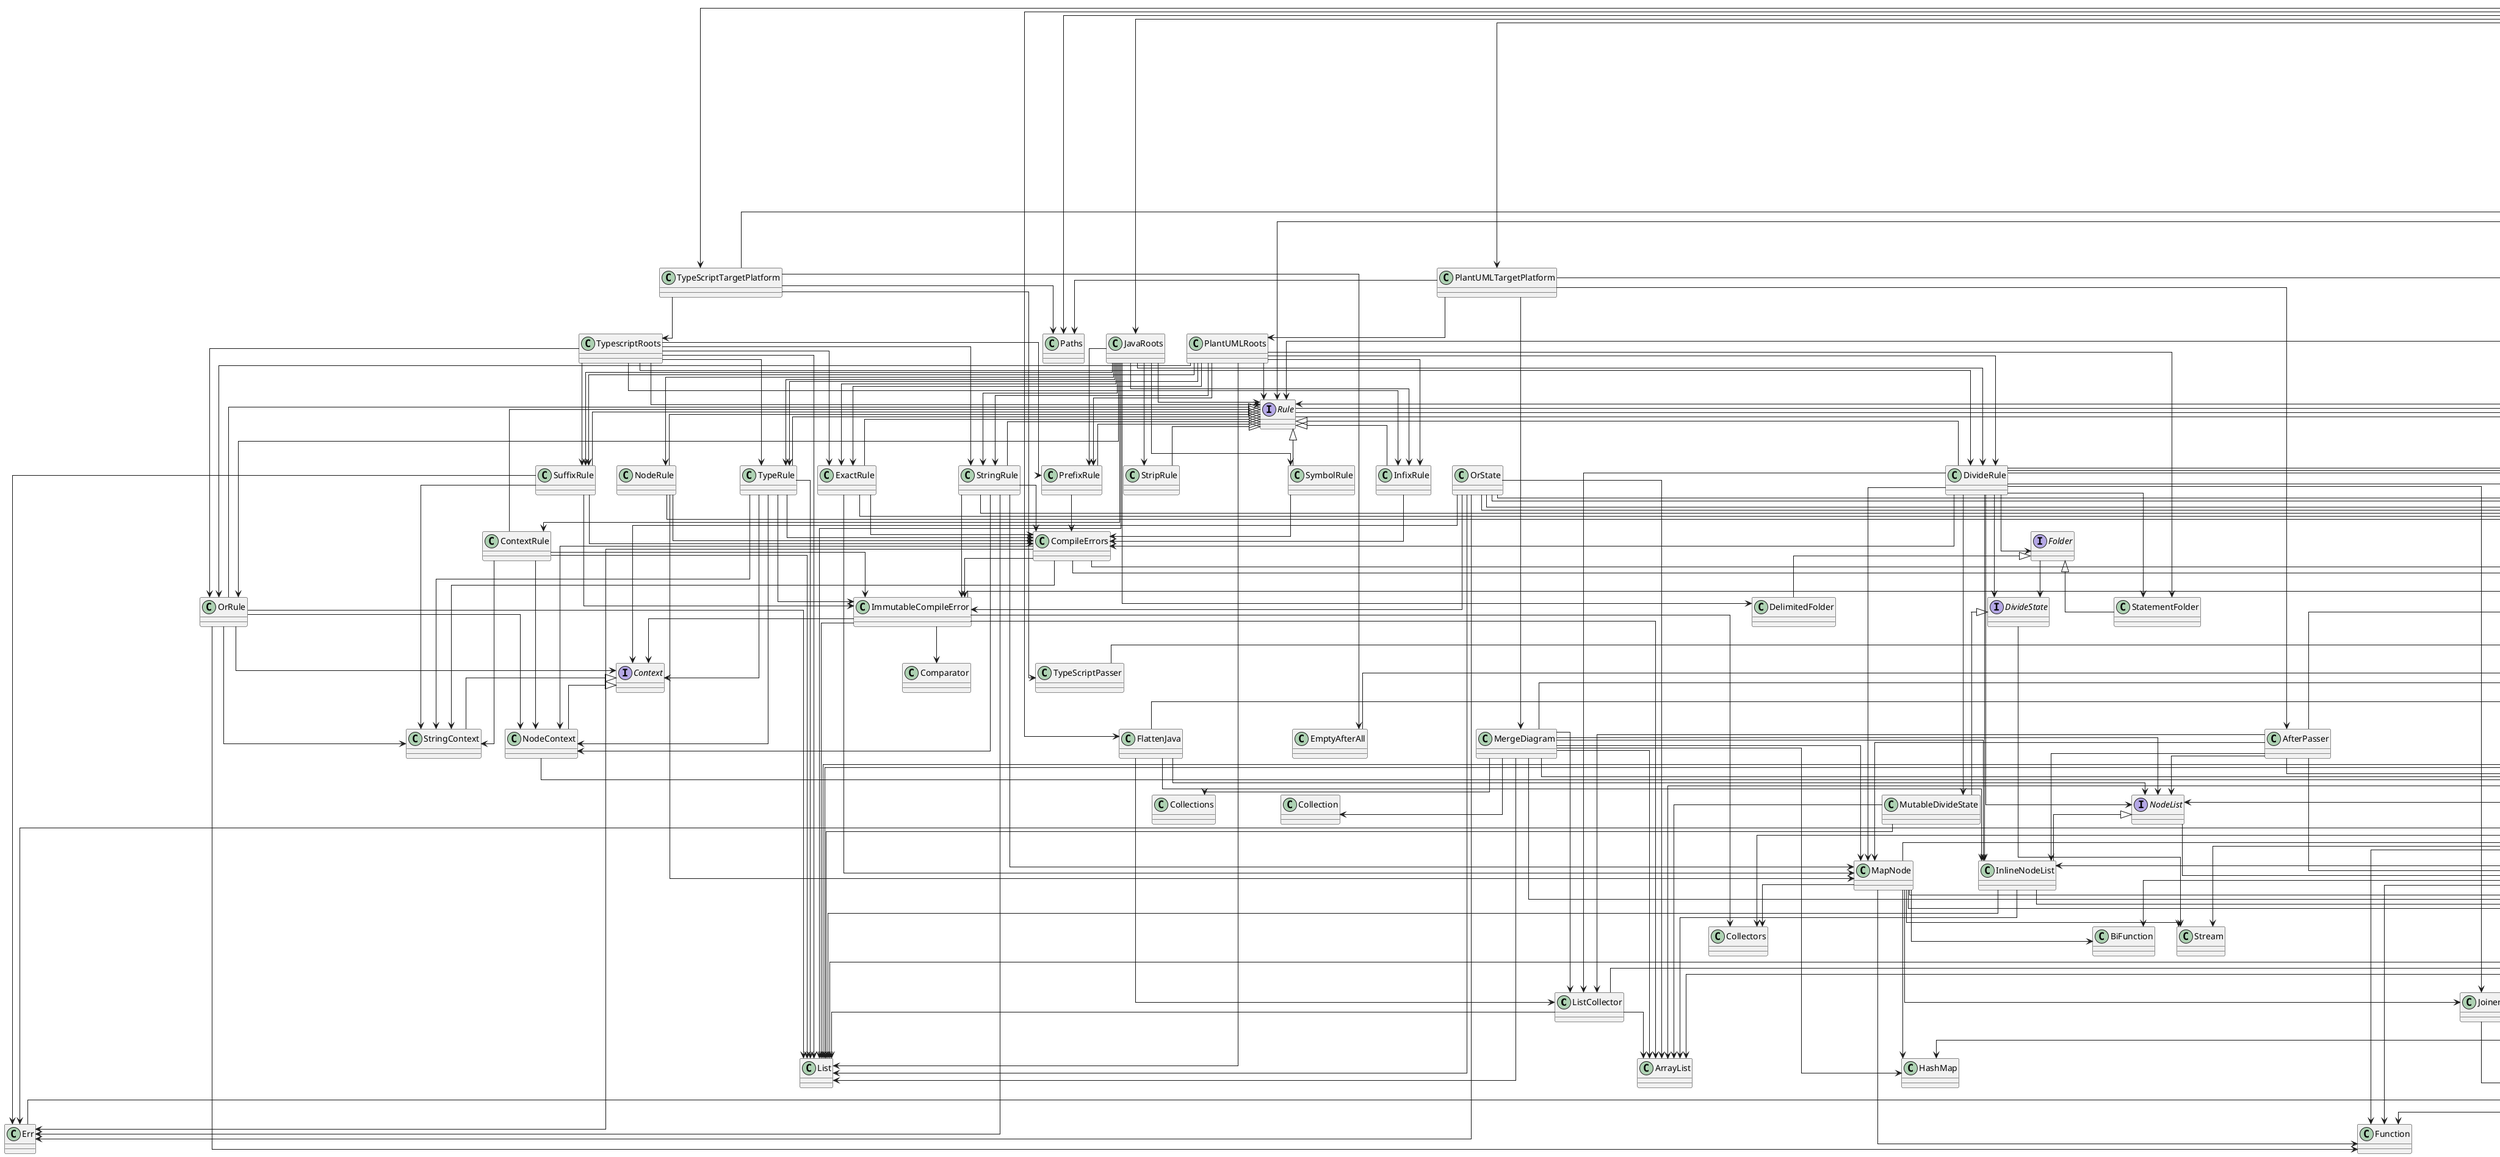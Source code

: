 @startuml
skinparam linetype ortho
class ListCollector
Collector <|-- ListCollector
class RangeHead
Head <|-- RangeHead
interface Source
class TypeScriptTargetPlatform
TargetPlatform <|-- TypeScriptTargetPlatform
interface Roots
interface Targets
class FlatMapHead
Head <|-- FlatMapHead
class SymbolRule
Rule <|-- SymbolRule
interface TargetPlatform
class JavaRoots
class Joiner
Collector <|-- Joiner
class FlattenJava
Passer <|-- FlattenJava
class StringRule
Rule <|-- StringRule
class ThrowableError
Error <|-- ThrowableError
class Tuple2
class ApplicationError
Error <|-- ApplicationError
class StagedCompiler
Compiler <|-- StagedCompiler
interface Head
class StatementFolder
Folder <|-- StatementFolder
class CompileErrors
interface Generator
Stage <|-- Generator
interface Compiler
class NodeContext
Context <|-- NodeContext
class TypescriptRoots
class ImmutableCompileError
CompileError <|-- ImmutableCompileError
class EmptyHead
Head <|-- EmptyHead
interface NodeList
interface Stage
class MapCollector
Collector <|-- MapCollector
interface Folder
class PathSources
Sources <|-- PathSources
class ResultCollector
Collector <|-- ResultCollector
interface DivideState
class PlantUMLTargetPlatform
TargetPlatform <|-- PlantUMLTargetPlatform
class MapRoots
Roots <|-- MapRoots
interface CompileError
Error <|-- CompileError
class RuleGenerator
Generator <|-- RuleGenerator
interface Passer
class InfixRule
Rule <|-- InfixRule
class PrefixRule
Rule <|-- PrefixRule
class RuleLexer
Lexer <|-- RuleLexer
class EmptyAfterAll
AfterAll <|-- EmptyAfterAll
class CompileApplication
Application <|-- CompileApplication
class ExactRule
Rule <|-- ExactRule
class PathSource
Source <|-- PathSource
class PlantUMLRoots
interface Collector
class StringContext
Context <|-- StringContext
class TypeRule
Rule <|-- TypeRule
class InlineNodeList
NodeList <|-- InlineNodeList
class OrState
interface Node
class OrRule
Rule <|-- OrRule
interface ParseState
interface Iter
class NodeRule
Rule <|-- NodeRule
class Iters
interface Rule
class DelimitedFolder
Folder <|-- DelimitedFolder
class PathTargets
Targets <|-- PathTargets
class Location
class SingleHead
Head <|-- SingleHead
interface Context
class StripRule
Rule <|-- StripRule
class MergeDiagram
AfterAll <|-- MergeDiagram
interface Error
class Ok
Result <|-- Ok
interface Sources
interface Parser
Stage <|-- Parser
interface Application
class ImmutableParseState
ParseState <|-- ImmutableParseState
interface Lexer
Stage <|-- Lexer
class DivideRule
Rule <|-- DivideRule
class TreeParser
Parser <|-- TreeParser
class Err
Result <|-- Err
class SuffixRule
Rule <|-- SuffixRule
class AfterPasser
Passer <|-- AfterPasser
class TypeScriptPasser
Passer <|-- TypeScriptPasser
interface Result
interface AfterAll
class Main
class SafeFiles
class HeadedIter
Iter <|-- HeadedIter
class MutableDivideState
DivideState <|-- MutableDivideState
class MapNode
Node <|-- MapNode
class ContextRule
Rule <|-- ContextRule
Iters --> Tuple2
Iters --> EmptyHead
Iters --> HeadedIter
Iters --> RangeHead
Iters --> SingleHead
Iters --> ArrayList
Iters --> List
Iters --> Map
Iters --> Optional
MergeDiagram --> Tuple2
MergeDiagram --> ListCollector
MergeDiagram --> Iters
MergeDiagram --> InlineNodeList
MergeDiagram --> MapNode
MergeDiagram --> NodeList
MergeDiagram --> ArrayList
MergeDiagram --> Collection
MergeDiagram --> Collections
MergeDiagram --> HashMap
MergeDiagram --> List
Roots --> Tuple2
Roots --> Iter
Roots --> Node
Roots --> Location
Node --> Tuple2
Node --> Iter
Node --> Optional
ParseState --> Location
FlatMapHead --> Iter
FlatMapHead --> Function
Passer --> Tuple2
Passer --> Node
Passer --> ParseState
Passer --> Optional
Result --> Tuple2
Result --> Function
Result --> Supplier
OrState --> Err
OrState --> Ok
OrState --> Result
OrState --> CompileError
OrState --> Context
OrState --> ImmutableCompileError
OrState --> ArrayList
OrState --> List
OrState --> Optional
DivideRule --> Joiner
DivideRule --> ListCollector
DivideRule --> ResultCollector
DivideRule --> Iter
DivideRule --> Iters
DivideRule --> CompileErrors
DivideRule --> InlineNodeList
DivideRule --> MapNode
DivideRule --> NodeList
DivideRule --> DivideState
DivideRule --> MutableDivideState
DivideRule --> Folder
DivideRule --> StatementFolder
DivideRule --> Optional
ListCollector --> ArrayList
ListCollector --> List
Stage --> Result
Stage --> CompileError
Iter --> Collector
Iter --> Result
Iter --> Optional
Iter --> BiFunction
Iter --> Function
Iter --> Predicate
ResultCollector --> Ok
ResultCollector --> Result
AfterPasser --> ListCollector
AfterPasser --> Iter
AfterPasser --> Iters
AfterPasser --> InlineNodeList
AfterPasser --> MapNode
AfterPasser --> NodeList
PrefixRule --> CompileErrors
Compiler --> Result
Compiler --> CompileError
Compiler --> Location
Compiler --> Map
Head --> Optional
InfixRule --> CompileErrors
OrRule --> Context
OrRule --> NodeContext
OrRule --> StringContext
OrRule --> List
OrRule --> Function
NodeContext --> Node
NodeList --> Iter
PathSource --> SafeFiles
PathSource --> Path
PathSource --> ArrayList
PathSource --> List
CompileErrors --> Err
CompileErrors --> Result
CompileErrors --> NodeContext
CompileErrors --> StringContext
CompileErrors --> Node
CompileErrors --> ImmutableCompileError
DivideState --> Stream
PathTargets --> Iters
PathTargets --> SafeFiles
PathTargets --> Files
PathTargets --> Path
Sources --> Result
Sources --> Location
Sources --> IOException
Sources --> Map
Parser --> Roots
HeadedIter --> Ok
Lexer --> Location
Lexer --> Roots
Lexer --> Map
TreeParser --> Tuple2
TreeParser --> MapCollector
TreeParser --> Ok
TreeParser --> Result
TreeParser --> CompileError
TreeParser --> InlineNodeList
TreeParser --> Node
TreeParser --> NodeList
TreeParser --> Location
TreeParser --> AfterAll
TreeParser --> MapRoots
TreeParser --> Passer
TreeParser --> Map
MapRoots --> Iters
MapRoots --> Map
InlineNodeList --> Iters
InlineNodeList --> ArrayList
InlineNodeList --> List
TypescriptRoots --> DivideRule
TypescriptRoots --> ExactRule
TypescriptRoots --> InfixRule
TypescriptRoots --> OrRule
TypescriptRoots --> PrefixRule
TypescriptRoots --> Rule
TypescriptRoots --> StringRule
TypescriptRoots --> SuffixRule
TypescriptRoots --> TypeRule
TypescriptRoots --> List
Rule --> Result
Rule --> CompileError
Rule --> Node
RuleGenerator --> Tuple2
RuleGenerator --> MapCollector
RuleGenerator --> ResultCollector
RuleGenerator --> Result
RuleGenerator --> CompileError
RuleGenerator --> Rule
Application --> Optional
Generator --> Location
Generator --> Roots
Generator --> Map
StringRule --> Err
StringRule --> Ok
StringRule --> CompileErrors
StringRule --> NodeContext
StringRule --> MapNode
StringRule --> ImmutableCompileError
PlantUMLRoots --> DivideRule
PlantUMLRoots --> ExactRule
PlantUMLRoots --> InfixRule
PlantUMLRoots --> OrRule
PlantUMLRoots --> PrefixRule
PlantUMLRoots --> Rule
PlantUMLRoots --> StringRule
PlantUMLRoots --> SuffixRule
PlantUMLRoots --> TypeRule
PlantUMLRoots --> StatementFolder
PlantUMLRoots --> List
MapNode --> Joiner
MapNode --> Iters
MapNode --> HashMap
MapNode --> Map
MapNode --> BiFunction
MapNode --> Function
MapNode --> Collectors
MapNode --> Stream
Folder --> DivideState
Source --> Result
Source --> Location
Source --> IOException
PathSources --> Tuple2
PathSources --> MapCollector
PathSources --> ResultCollector
PathSources --> SafeFiles
PathSources --> Files
PathSources --> Path
ThrowableError --> PrintWriter
ThrowableError --> StringWriter
ExactRule --> Ok
ExactRule --> CompileErrors
ExactRule --> MapNode
JavaRoots --> ContextRule
JavaRoots --> DivideRule
JavaRoots --> ExactRule
JavaRoots --> InfixRule
JavaRoots --> NodeRule
JavaRoots --> OrRule
JavaRoots --> PrefixRule
JavaRoots --> Rule
JavaRoots --> StringRule
JavaRoots --> StripRule
JavaRoots --> SuffixRule
JavaRoots --> SymbolRule
JavaRoots --> TypeRule
JavaRoots --> DelimitedFolder
JavaRoots --> List
TargetPlatform --> Rule
TargetPlatform --> AfterAll
TargetPlatform --> Passer
TargetPlatform --> Path
AfterAll --> Node
AfterAll --> Location
AfterAll --> Map
MapCollector --> Tuple2
MapCollector --> HashMap
MapCollector --> Map
TypeScriptTargetPlatform --> TypeScriptPasser
TypeScriptTargetPlatform --> TypescriptRoots
TypeScriptTargetPlatform --> EmptyAfterAll
TypeScriptTargetPlatform --> Paths
Joiner --> Optional
ImmutableCompileError --> Context
ImmutableCompileError --> ArrayList
ImmutableCompileError --> Comparator
ImmutableCompileError --> List
ImmutableCompileError --> Collectors
SafeFiles --> Iter
SafeFiles --> Iters
SafeFiles --> Err
SafeFiles --> Ok
SafeFiles --> Result
SafeFiles --> IOException
SafeFiles --> Files
SafeFiles --> Path
SafeFiles --> Optional
SafeFiles --> Collectors
SafeFiles --> Stream
Targets --> Location
Targets --> IOException
Targets --> Map
Targets --> Optional
StagedCompiler --> Generator
StagedCompiler --> Lexer
StagedCompiler --> Parser
MutableDivideState --> ArrayList
MutableDivideState --> List
CompileApplication --> Compiler
CompileApplication --> ApplicationError
CompileApplication --> ThrowableError
CompileApplication --> Location
CompileApplication --> Sources
CompileApplication --> Targets
CompileApplication --> Map
ContextRule --> NodeContext
ContextRule --> StringContext
ContextRule --> ImmutableCompileError
ContextRule --> List
PlantUMLTargetPlatform --> AfterPasser
PlantUMLTargetPlatform --> MergeDiagram
PlantUMLTargetPlatform --> PlantUMLRoots
PlantUMLTargetPlatform --> Paths
NodeRule --> Ok
NodeRule --> CompileErrors
NodeRule --> MapNode
SuffixRule --> Err
SuffixRule --> CompileErrors
SuffixRule --> StringContext
SuffixRule --> ImmutableCompileError
SymbolRule --> CompileErrors
Main --> Iters
Main --> CompileApplication
Main --> Error
Main --> Compiler
Main --> StagedCompiler
Main --> PlantUMLTargetPlatform
Main --> TypeScriptTargetPlatform
Main --> TargetPlatform
Main --> PathSources
Main --> Sources
Main --> PathTargets
Main --> Targets
Main --> FlattenJava
Main --> JavaRoots
Main --> AfterAll
Main --> Passer
Main --> Generator
Main --> RuleGenerator
Main --> Lexer
Main --> RuleLexer
Main --> Parser
Main --> TreeParser
Main --> Path
Main --> Paths
Main --> Optional
FlattenJava --> ListCollector
FlattenJava --> InlineNodeList
FlattenJava --> NodeList
RuleLexer --> Tuple2
RuleLexer --> Iters
RuleLexer --> MapCollector
RuleLexer --> ResultCollector
RuleLexer --> Result
RuleLexer --> CompileError
RuleLexer --> Node
RuleLexer --> Rule
RuleLexer --> MapRoots
TypeRule --> CompileErrors
TypeRule --> Context
TypeRule --> NodeContext
TypeRule --> StringContext
TypeRule --> ImmutableCompileError
TypeRule --> List
Location --> List
@enduml
